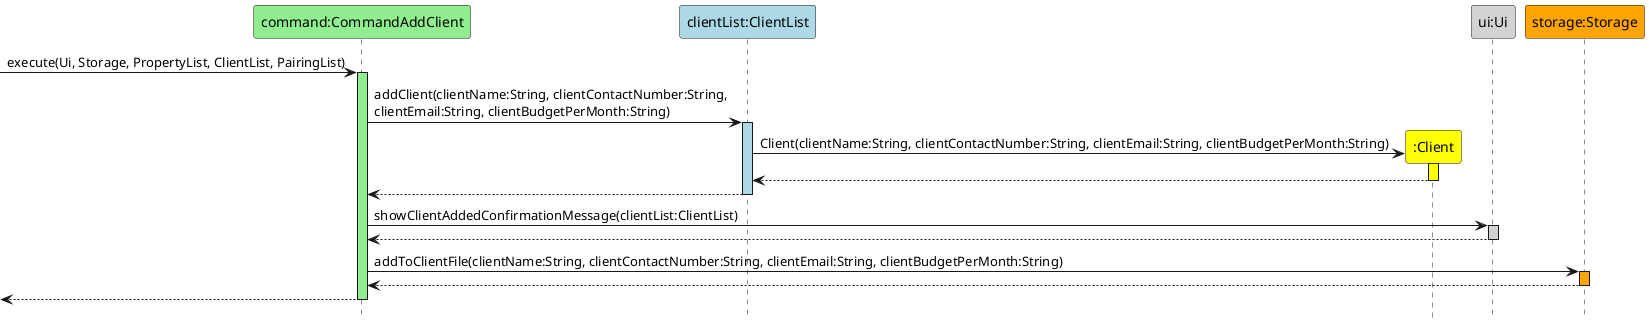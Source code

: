 @startuml
hide footbox

participant "command:CommandAddClient" as CommandAddClient #lightgreen
participant "clientList:ClientList" as ClientList #lightblue
participant ":Client" as Client #yellow
participant "ui:Ui" as Ui #lightgrey
participant "storage:Storage" as Storage #orange

->CommandAddClient:execute(Ui, Storage, PropertyList, ClientList, PairingList)
activate CommandAddClient #lightgreen

CommandAddClient -> ClientList : addClient(clientName:String, clientContactNumber:String, \nclientEmail:String, clientBudgetPerMonth:String)
activate ClientList #lightblue

create Client
ClientList -> Client : Client(clientName:String, clientContactNumber:String, clientEmail:String, clientBudgetPerMonth:String)
activate Client #yellow

return
return

CommandAddClient -> Ui : showClientAddedConfirmationMessage(clientList:ClientList)
activate Ui #lightgrey
return

CommandAddClient -> Storage : addToClientFile(clientName:String, clientContactNumber:String, clientEmail:String, clientBudgetPerMonth:String)
activate Storage #orange
return
return

@enduml